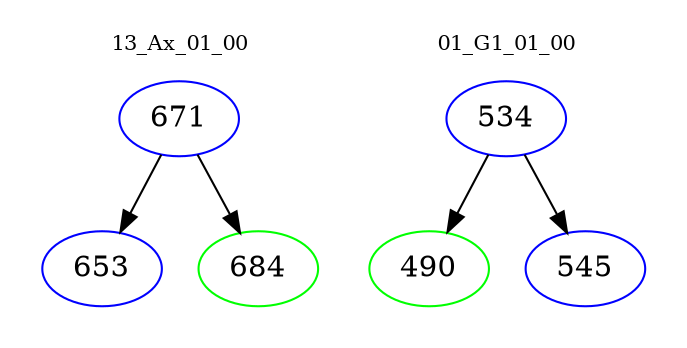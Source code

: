 digraph{
subgraph cluster_0 {
color = white
label = "13_Ax_01_00";
fontsize=10;
T0_671 [label="671", color="blue"]
T0_671 -> T0_653 [color="black"]
T0_653 [label="653", color="blue"]
T0_671 -> T0_684 [color="black"]
T0_684 [label="684", color="green"]
}
subgraph cluster_1 {
color = white
label = "01_G1_01_00";
fontsize=10;
T1_534 [label="534", color="blue"]
T1_534 -> T1_490 [color="black"]
T1_490 [label="490", color="green"]
T1_534 -> T1_545 [color="black"]
T1_545 [label="545", color="blue"]
}
}
